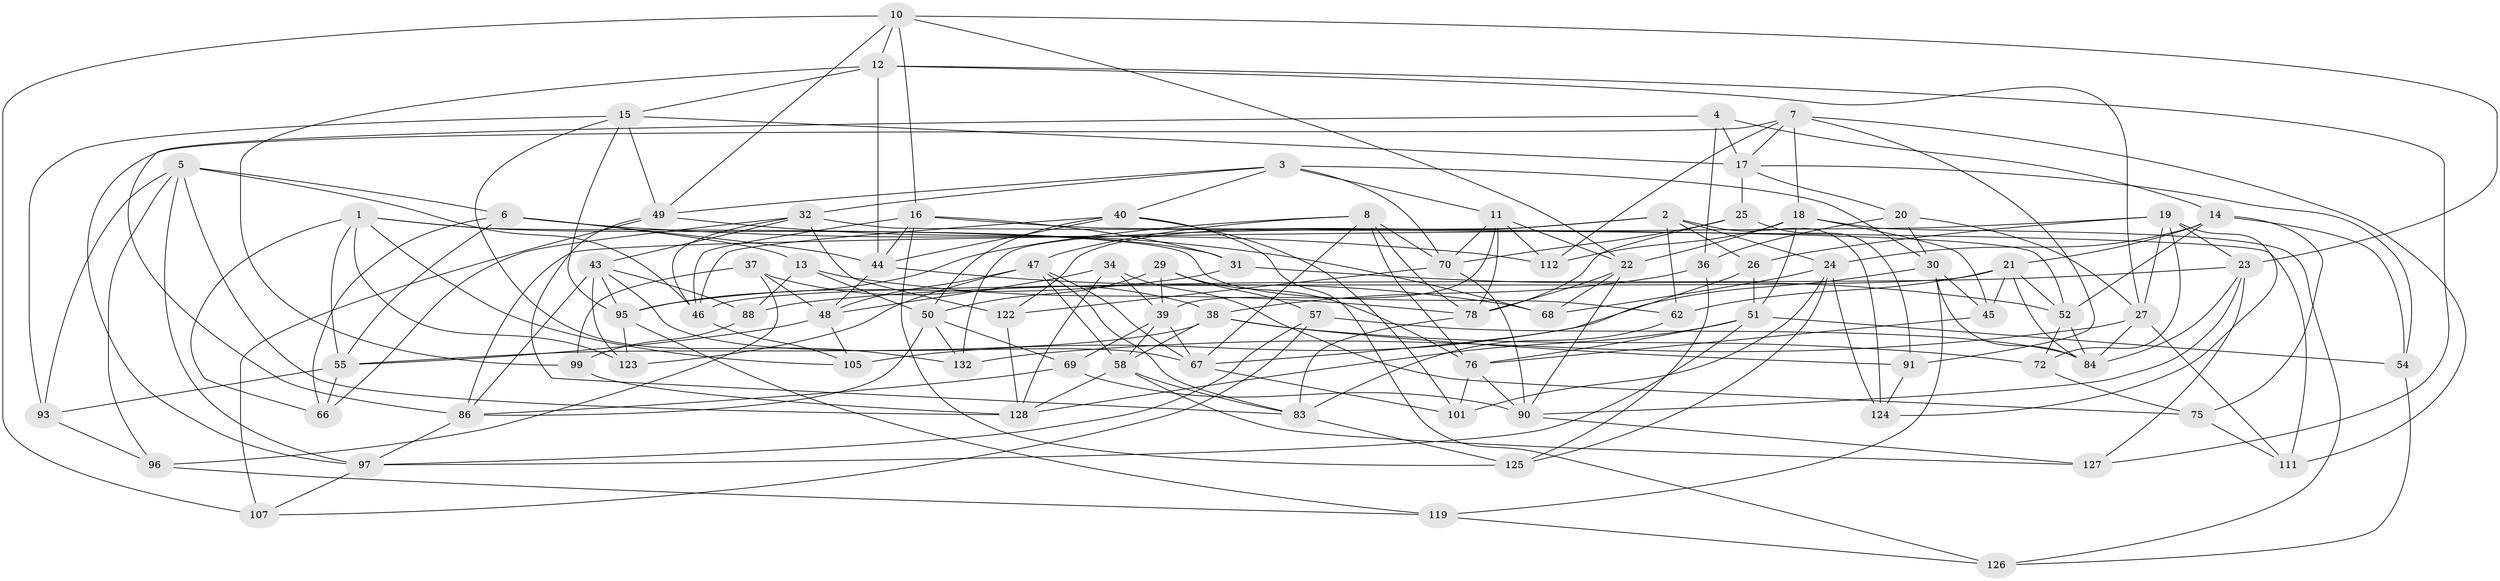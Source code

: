 // Generated by graph-tools (version 1.1) at 2025/52/02/27/25 19:52:29]
// undirected, 85 vertices, 218 edges
graph export_dot {
graph [start="1"]
  node [color=gray90,style=filled];
  1 [super="+80"];
  2 [super="+9"];
  3 [super="+28"];
  4;
  5 [super="+108"];
  6 [super="+73"];
  7 [super="+53"];
  8 [super="+65"];
  10 [super="+64"];
  11 [super="+130"];
  12 [super="+33"];
  13;
  14 [super="+85"];
  15 [super="+82"];
  16 [super="+113"];
  17 [super="+104"];
  18 [super="+63"];
  19 [super="+35"];
  20;
  21 [super="+71"];
  22 [super="+74"];
  23 [super="+131"];
  24 [super="+42"];
  25;
  26;
  27 [super="+41"];
  29;
  30 [super="+118"];
  31;
  32 [super="+77"];
  34;
  36;
  37;
  38 [super="+120"];
  39 [super="+61"];
  40 [super="+56"];
  43 [super="+98"];
  44 [super="+92"];
  45;
  46 [super="+106"];
  47 [super="+109"];
  48 [super="+89"];
  49 [super="+115"];
  50 [super="+81"];
  51 [super="+94"];
  52 [super="+116"];
  54;
  55 [super="+59"];
  57;
  58 [super="+60"];
  62;
  66;
  67 [super="+87"];
  68;
  69;
  70 [super="+79"];
  72;
  75;
  76 [super="+110"];
  78 [super="+121"];
  83 [super="+117"];
  84 [super="+103"];
  86 [super="+114"];
  88;
  90 [super="+102"];
  91;
  93;
  95 [super="+133"];
  96;
  97 [super="+100"];
  99;
  101;
  105;
  107;
  111;
  112;
  119;
  122;
  123;
  124;
  125;
  126;
  127;
  128 [super="+129"];
  132;
  1 -- 31;
  1 -- 55;
  1 -- 105;
  1 -- 66;
  1 -- 123;
  1 -- 62;
  2 -- 26;
  2 -- 132;
  2 -- 122;
  2 -- 24;
  2 -- 124;
  2 -- 62;
  3 -- 49;
  3 -- 11;
  3 -- 32;
  3 -- 70;
  3 -- 30;
  3 -- 40;
  4 -- 14;
  4 -- 36;
  4 -- 17;
  4 -- 86;
  5 -- 97;
  5 -- 46;
  5 -- 96;
  5 -- 93;
  5 -- 6;
  5 -- 128;
  6 -- 112;
  6 -- 55;
  6 -- 13;
  6 -- 66;
  6 -- 44;
  7 -- 97;
  7 -- 112;
  7 -- 17;
  7 -- 18;
  7 -- 91;
  7 -- 111;
  8 -- 76;
  8 -- 47;
  8 -- 70;
  8 -- 67;
  8 -- 78;
  8 -- 95;
  10 -- 16;
  10 -- 12;
  10 -- 107;
  10 -- 22;
  10 -- 23;
  10 -- 49;
  11 -- 78;
  11 -- 39;
  11 -- 70;
  11 -- 112;
  11 -- 22;
  12 -- 15;
  12 -- 99;
  12 -- 27;
  12 -- 127;
  12 -- 44;
  13 -- 88;
  13 -- 78;
  13 -- 50;
  14 -- 21;
  14 -- 24;
  14 -- 54;
  14 -- 75;
  14 -- 52;
  15 -- 17;
  15 -- 95;
  15 -- 49;
  15 -- 132;
  15 -- 93;
  16 -- 44;
  16 -- 31;
  16 -- 125;
  16 -- 46;
  16 -- 52;
  17 -- 20;
  17 -- 25;
  17 -- 54;
  18 -- 51;
  18 -- 126;
  18 -- 112;
  18 -- 45;
  18 -- 22;
  19 -- 26;
  19 -- 72;
  19 -- 124;
  19 -- 27;
  19 -- 23;
  19 -- 86;
  20 -- 27;
  20 -- 36;
  20 -- 30;
  21 -- 84;
  21 -- 46;
  21 -- 52;
  21 -- 62;
  21 -- 45;
  22 -- 90;
  22 -- 68;
  22 -- 78;
  23 -- 88;
  23 -- 90;
  23 -- 127;
  23 -- 84;
  24 -- 68;
  24 -- 125;
  24 -- 124;
  24 -- 101;
  25 -- 78;
  25 -- 70;
  25 -- 91;
  26 -- 67;
  26 -- 51;
  27 -- 132;
  27 -- 84;
  27 -- 111;
  29 -- 76;
  29 -- 57;
  29 -- 50;
  29 -- 39;
  30 -- 45;
  30 -- 105;
  30 -- 119;
  30 -- 84;
  31 -- 52;
  31 -- 95;
  32 -- 43;
  32 -- 46;
  32 -- 66;
  32 -- 122;
  32 -- 111;
  34 -- 75;
  34 -- 48;
  34 -- 128;
  34 -- 39;
  36 -- 125;
  36 -- 38;
  37 -- 96;
  37 -- 99;
  37 -- 48;
  37 -- 38;
  38 -- 58;
  38 -- 55;
  38 -- 72;
  38 -- 91;
  39 -- 69;
  39 -- 67;
  39 -- 58;
  40 -- 46;
  40 -- 101;
  40 -- 44;
  40 -- 50;
  40 -- 126;
  43 -- 86;
  43 -- 88;
  43 -- 123;
  43 -- 67;
  43 -- 95;
  44 -- 68;
  44 -- 48;
  45 -- 76;
  46 -- 105;
  47 -- 83;
  47 -- 67;
  47 -- 123;
  47 -- 58;
  47 -- 48;
  48 -- 55;
  48 -- 105;
  49 -- 107;
  49 -- 68;
  49 -- 83;
  50 -- 86;
  50 -- 132;
  50 -- 69;
  51 -- 54;
  51 -- 97;
  51 -- 128;
  51 -- 76;
  52 -- 72;
  52 -- 84;
  54 -- 126;
  55 -- 93;
  55 -- 66;
  57 -- 107;
  57 -- 84;
  57 -- 97;
  58 -- 127;
  58 -- 83;
  58 -- 128;
  62 -- 83;
  67 -- 101;
  69 -- 90;
  69 -- 86;
  70 -- 122;
  70 -- 90;
  72 -- 75;
  75 -- 111;
  76 -- 90;
  76 -- 101;
  78 -- 83;
  83 -- 125;
  86 -- 97;
  88 -- 99;
  90 -- 127;
  91 -- 124;
  93 -- 96;
  95 -- 119;
  95 -- 123;
  96 -- 119;
  97 -- 107;
  99 -- 128;
  119 -- 126;
  122 -- 128;
}
